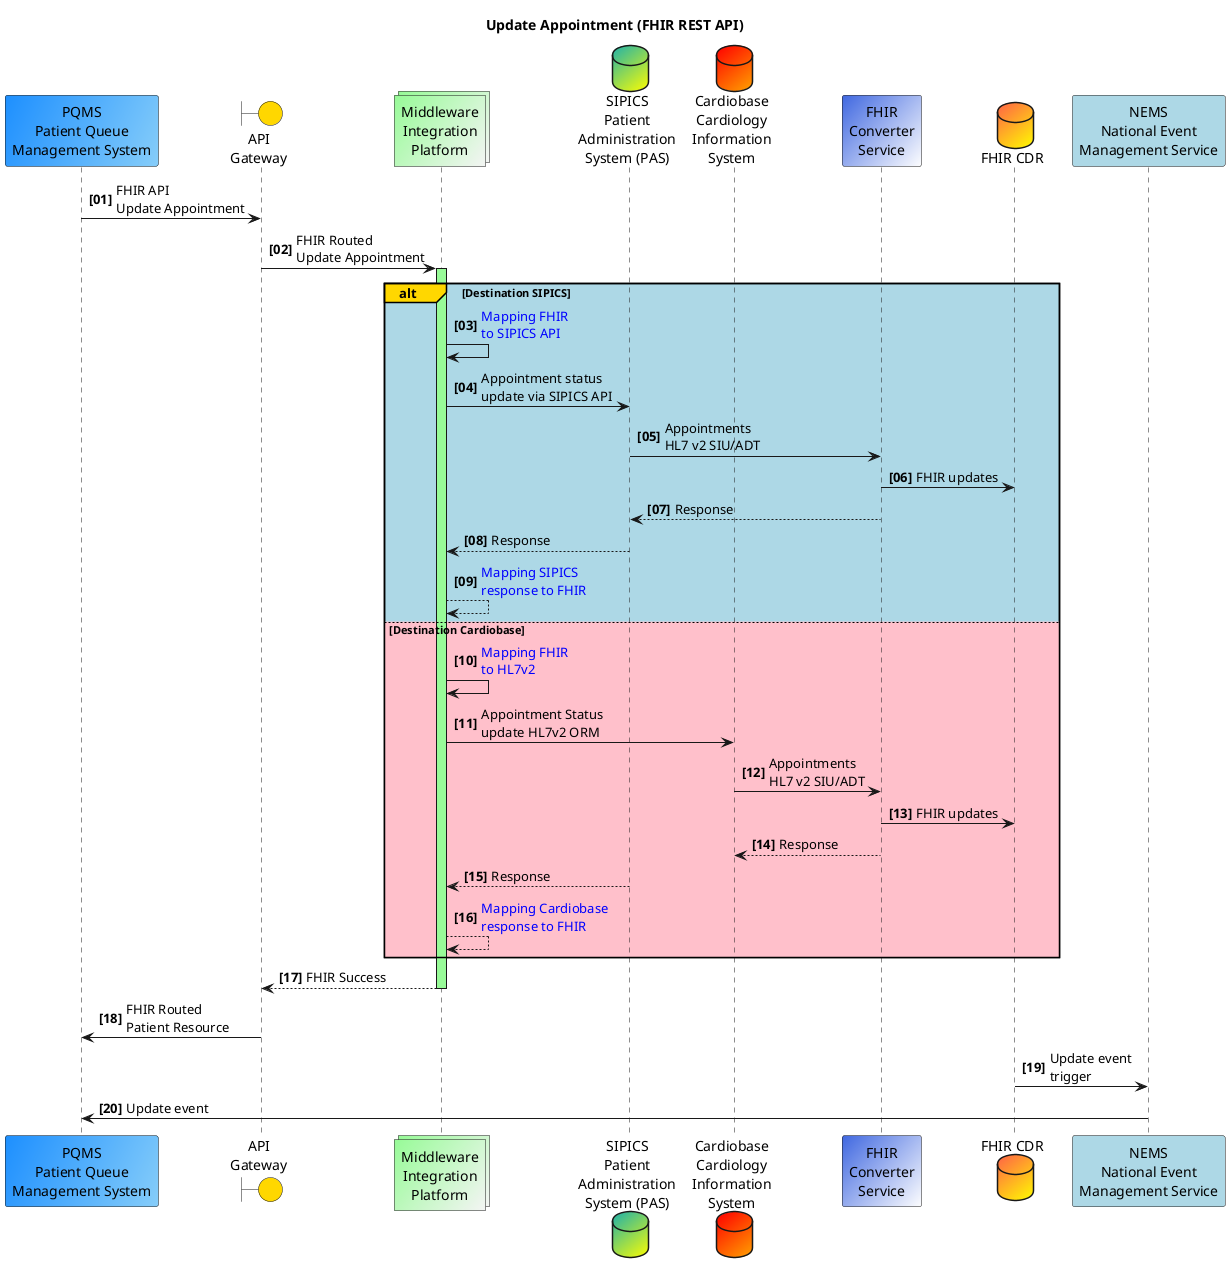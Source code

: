 @startuml
'https://plantuml.com/sequence-diagram

autonumber "<b>[00]"
Participant "PQMS\nPatient Queue\nManagement System" as p #dodgerblue/lightskyblue
Boundary "API\nGateway" as a #gold
Collections "Middleware\nIntegration\nPlatform" as m #palegreen/whitesmoke
Database "SIPICS\nPatient\nAdministration\nSystem (PAS)" as s #LightSeaGreen/yellow
Database "Cardiobase\nCardiology\nInformation\nSystem" as c #red/orange
Participant "FHIR\nConverter\nService" as f #royalblue/white
Database "FHIR CDR" as w #tomato/yellow
Participant "NEMS\nNational Event\nManagement Service" as n #lightblue

title Update Appointment (FHIR REST API)
p -> a: FHIR API\nUpdate Appointment
a -> m++ #palegreen: FHIR Routed\nUpdate Appointment
alt#Gold #lightblue Destination SIPICS
  m -> m: <font color=blue>Mapping FHIR\n<font color=blue>to SIPICS API
  m -> s: Appointment status\nupdate via SIPICS API
  s -> f: Appointments\nHL7 v2 SIU/ADT
  f -> w: FHIR updates
  f --> s: Response
  s --> m: Response
  m --> m: <font color=blue>Mapping SIPICS\n<font color=blue>response to FHIR
else #Pink Destination Cardiobase
  m -> m: <font color=blue>Mapping FHIR\n<font color=blue>to HL7v2
  m -> c: Appointment Status\nupdate HL7v2 ORM
  c -> f: Appointments\nHL7 v2 SIU/ADT
  f -> w: FHIR updates
  f --> c: Response
  s --> m: Response
  m --> m: <font color=blue>Mapping Cardiobase\n<font color=blue>response to FHIR
end
return FHIR Success
a->p: FHIR Routed\nPatient Resource



w -> n: Update event\ntrigger
n -> p: Update event




@enduml

